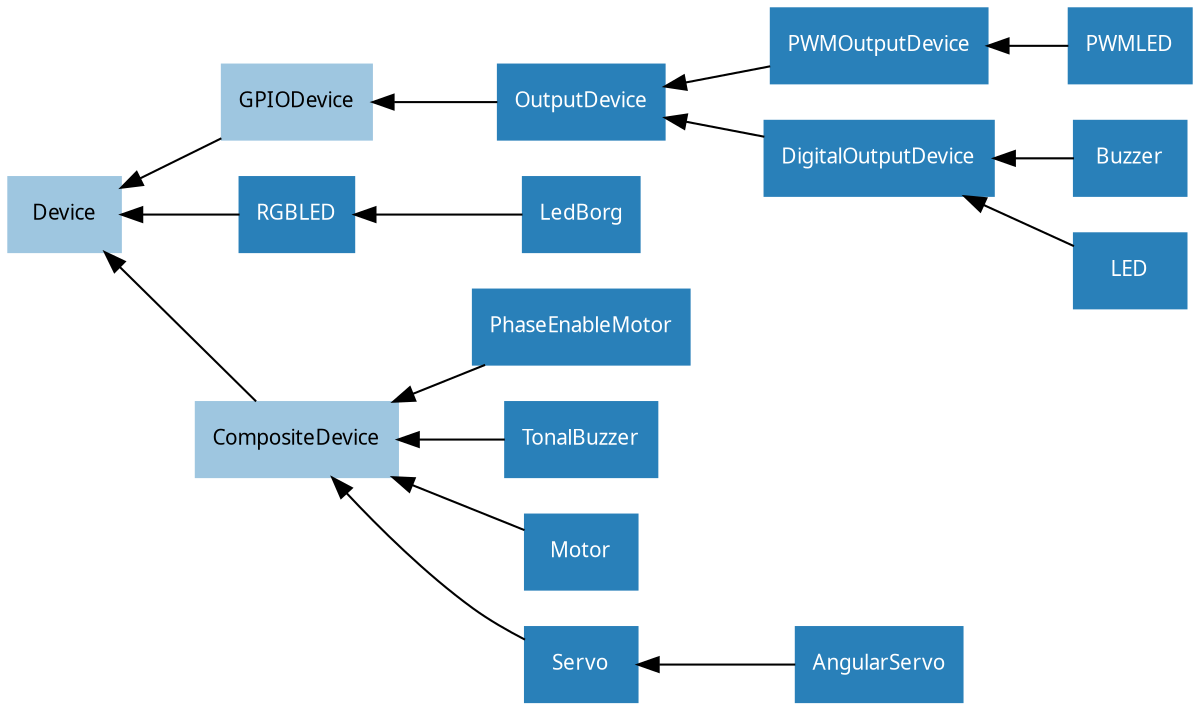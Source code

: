 digraph classes {
    graph [rankdir=RL];
    node [shape=rect, style=filled, fontname=Sans, fontsize=10];
    edge [];

    /* Mixin classes */
    node [color="#c69ee0", fontcolor="#000000"]

    

    /* Abstract classes */
    node [color="#9ec6e0", fontcolor="#000000"]

    CompositeDevice;
    GPIODevice;
    Device;

    /* Concrete classes */
    node [color="#2980b9", fontcolor="#ffffff"];

    PhaseEnableMotor->CompositeDevice;
    PWMOutputDevice->OutputDevice;
    TonalBuzzer->CompositeDevice;
    GPIODevice->Device;
    CompositeDevice->Device;
    PWMLED->PWMOutputDevice;
    Motor->CompositeDevice;
    Buzzer->DigitalOutputDevice;
    Servo->CompositeDevice;
    DigitalOutputDevice->OutputDevice;
    RGBLED->Device;
    AngularServo->Servo;
    OutputDevice->GPIODevice;
    LED->DigitalOutputDevice;
    LedBorg->RGBLED;
}
